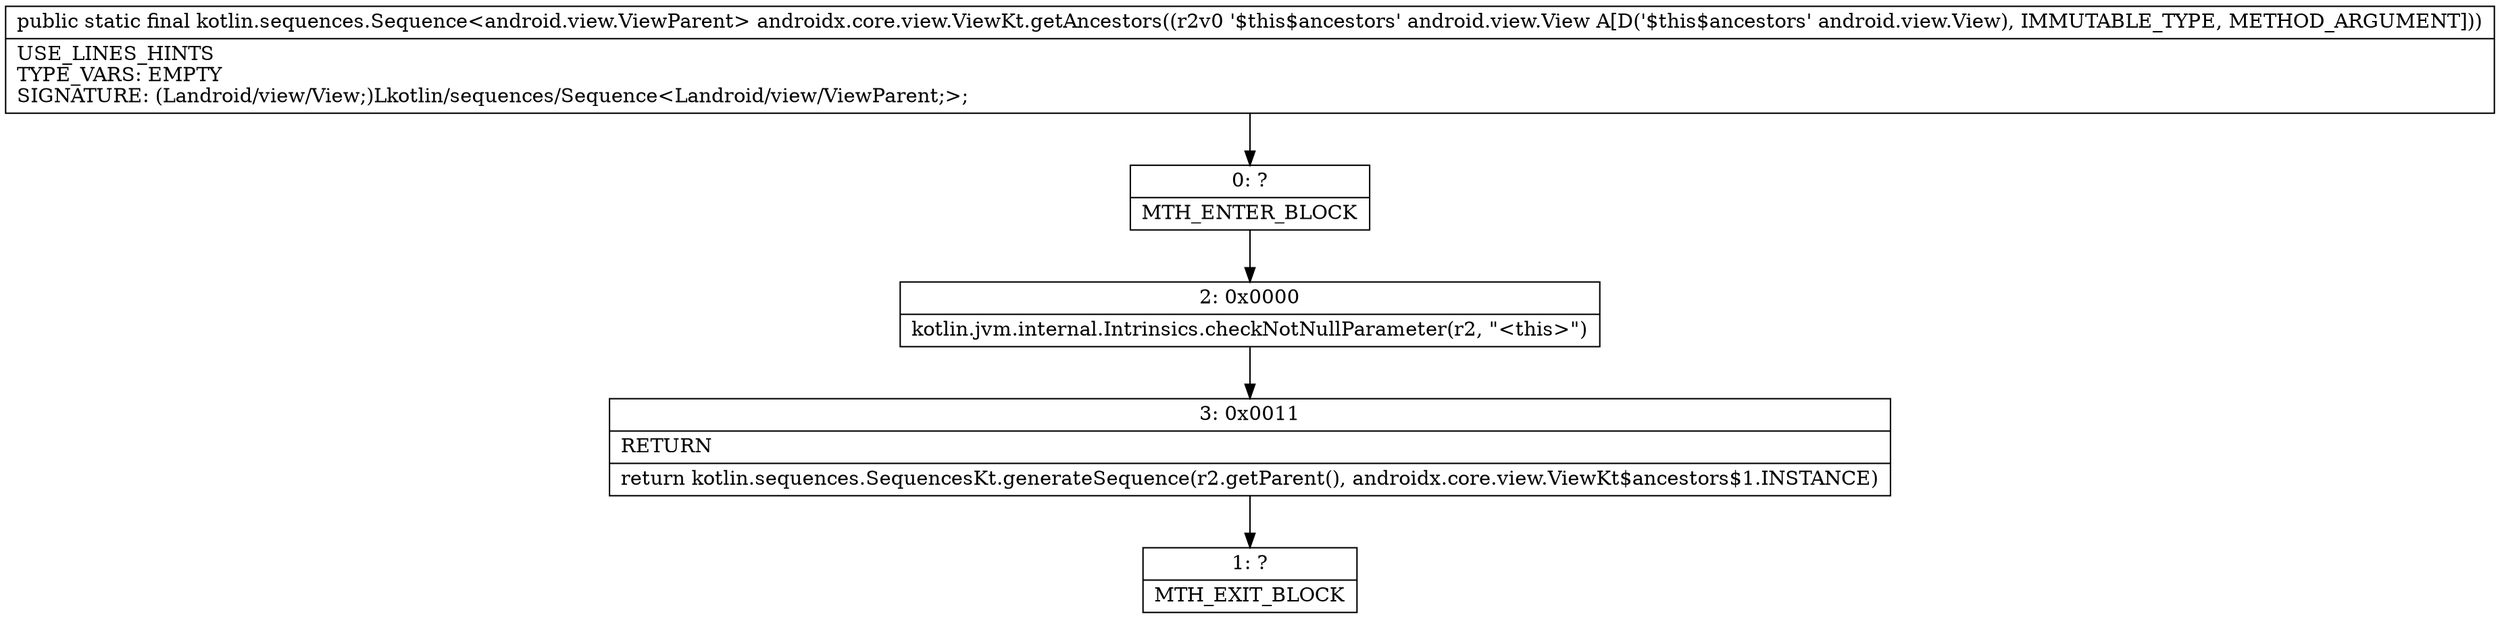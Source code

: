 digraph "CFG forandroidx.core.view.ViewKt.getAncestors(Landroid\/view\/View;)Lkotlin\/sequences\/Sequence;" {
Node_0 [shape=record,label="{0\:\ ?|MTH_ENTER_BLOCK\l}"];
Node_2 [shape=record,label="{2\:\ 0x0000|kotlin.jvm.internal.Intrinsics.checkNotNullParameter(r2, \"\<this\>\")\l}"];
Node_3 [shape=record,label="{3\:\ 0x0011|RETURN\l|return kotlin.sequences.SequencesKt.generateSequence(r2.getParent(), androidx.core.view.ViewKt$ancestors$1.INSTANCE)\l}"];
Node_1 [shape=record,label="{1\:\ ?|MTH_EXIT_BLOCK\l}"];
MethodNode[shape=record,label="{public static final kotlin.sequences.Sequence\<android.view.ViewParent\> androidx.core.view.ViewKt.getAncestors((r2v0 '$this$ancestors' android.view.View A[D('$this$ancestors' android.view.View), IMMUTABLE_TYPE, METHOD_ARGUMENT]))  | USE_LINES_HINTS\lTYPE_VARS: EMPTY\lSIGNATURE: (Landroid\/view\/View;)Lkotlin\/sequences\/Sequence\<Landroid\/view\/ViewParent;\>;\l}"];
MethodNode -> Node_0;Node_0 -> Node_2;
Node_2 -> Node_3;
Node_3 -> Node_1;
}

